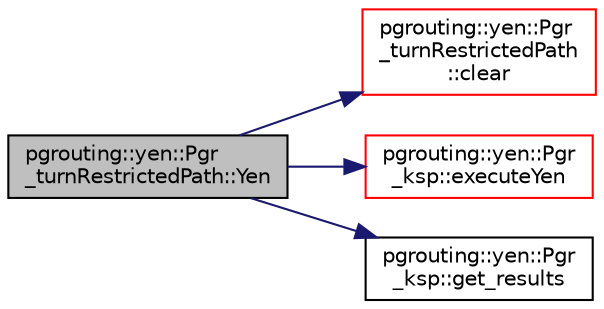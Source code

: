 digraph "pgrouting::yen::Pgr_turnRestrictedPath::Yen"
{
  edge [fontname="Helvetica",fontsize="10",labelfontname="Helvetica",labelfontsize="10"];
  node [fontname="Helvetica",fontsize="10",shape=record];
  rankdir="LR";
  Node281 [label="pgrouting::yen::Pgr\l_turnRestrictedPath::Yen",height=0.2,width=0.4,color="black", fillcolor="grey75", style="filled", fontcolor="black"];
  Node281 -> Node282 [color="midnightblue",fontsize="10",style="solid",fontname="Helvetica"];
  Node282 [label="pgrouting::yen::Pgr\l_turnRestrictedPath\l::clear",height=0.2,width=0.4,color="red", fillcolor="white", style="filled",URL="$classpgrouting_1_1yen_1_1Pgr__turnRestrictedPath.html#a4141cc940f821af8ae1cd8959e45a9a4",tooltip="containers cleanup "];
  Node281 -> Node284 [color="midnightblue",fontsize="10",style="solid",fontname="Helvetica"];
  Node284 [label="pgrouting::yen::Pgr\l_ksp::executeYen",height=0.2,width=0.4,color="red", fillcolor="white", style="filled",URL="$classpgrouting_1_1yen_1_1Pgr__ksp.html#a2386017d26c91f02c1f1aed947703dd7",tooltip="the actual algorithm "];
  Node281 -> Node304 [color="midnightblue",fontsize="10",style="solid",fontname="Helvetica"];
  Node304 [label="pgrouting::yen::Pgr\l_ksp::get_results",height=0.2,width=0.4,color="black", fillcolor="white", style="filled",URL="$classpgrouting_1_1yen_1_1Pgr__ksp.html#a7d14cd085f547e1b5ebd5a392d13156b"];
}
